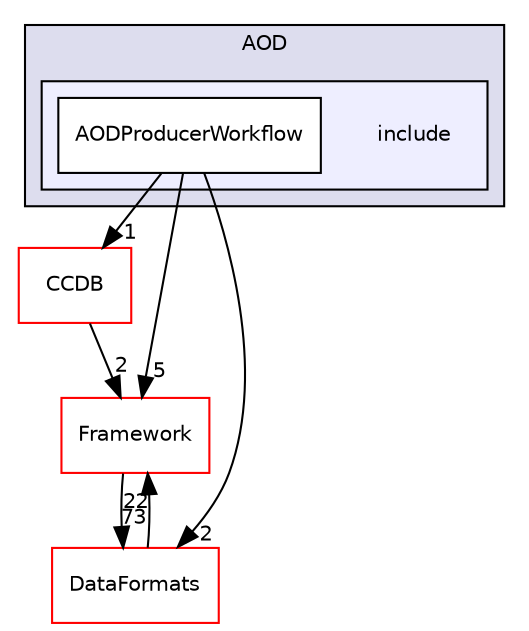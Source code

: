 digraph "/home/travis/build/AliceO2Group/AliceO2/Detectors/AOD/include" {
  bgcolor=transparent;
  compound=true
  node [ fontsize="10", fontname="Helvetica"];
  edge [ labelfontsize="10", labelfontname="Helvetica"];
  subgraph clusterdir_4bc9293565017e583d6e787c95b29081 {
    graph [ bgcolor="#ddddee", pencolor="black", label="AOD" fontname="Helvetica", fontsize="10", URL="dir_4bc9293565017e583d6e787c95b29081.html"]
  subgraph clusterdir_2a799a2546bc995f3a3d129cb656175c {
    graph [ bgcolor="#eeeeff", pencolor="black", label="" URL="dir_2a799a2546bc995f3a3d129cb656175c.html"];
    dir_2a799a2546bc995f3a3d129cb656175c [shape=plaintext label="include"];
    dir_46b13cdc4f39b7db41c4c31968dc7660 [shape=box label="AODProducerWorkflow" color="black" fillcolor="white" style="filled" URL="dir_46b13cdc4f39b7db41c4c31968dc7660.html"];
  }
  }
  dir_6af676bf18881990e4083e191d0e63e0 [shape=box label="CCDB" color="red" URL="dir_6af676bf18881990e4083e191d0e63e0.html"];
  dir_bcbb2cf9a3d3d83e5515c82071a07177 [shape=box label="Framework" color="red" URL="dir_bcbb2cf9a3d3d83e5515c82071a07177.html"];
  dir_2171f7ec022c5423887b07c69b2f5b48 [shape=box label="DataFormats" color="red" URL="dir_2171f7ec022c5423887b07c69b2f5b48.html"];
  dir_46b13cdc4f39b7db41c4c31968dc7660->dir_6af676bf18881990e4083e191d0e63e0 [headlabel="1", labeldistance=1.5 headhref="dir_000295_000028.html"];
  dir_46b13cdc4f39b7db41c4c31968dc7660->dir_bcbb2cf9a3d3d83e5515c82071a07177 [headlabel="5", labeldistance=1.5 headhref="dir_000295_000063.html"];
  dir_46b13cdc4f39b7db41c4c31968dc7660->dir_2171f7ec022c5423887b07c69b2f5b48 [headlabel="2", labeldistance=1.5 headhref="dir_000295_000090.html"];
  dir_6af676bf18881990e4083e191d0e63e0->dir_bcbb2cf9a3d3d83e5515c82071a07177 [headlabel="2", labeldistance=1.5 headhref="dir_000028_000063.html"];
  dir_bcbb2cf9a3d3d83e5515c82071a07177->dir_2171f7ec022c5423887b07c69b2f5b48 [headlabel="73", labeldistance=1.5 headhref="dir_000063_000090.html"];
  dir_2171f7ec022c5423887b07c69b2f5b48->dir_bcbb2cf9a3d3d83e5515c82071a07177 [headlabel="22", labeldistance=1.5 headhref="dir_000090_000063.html"];
}
